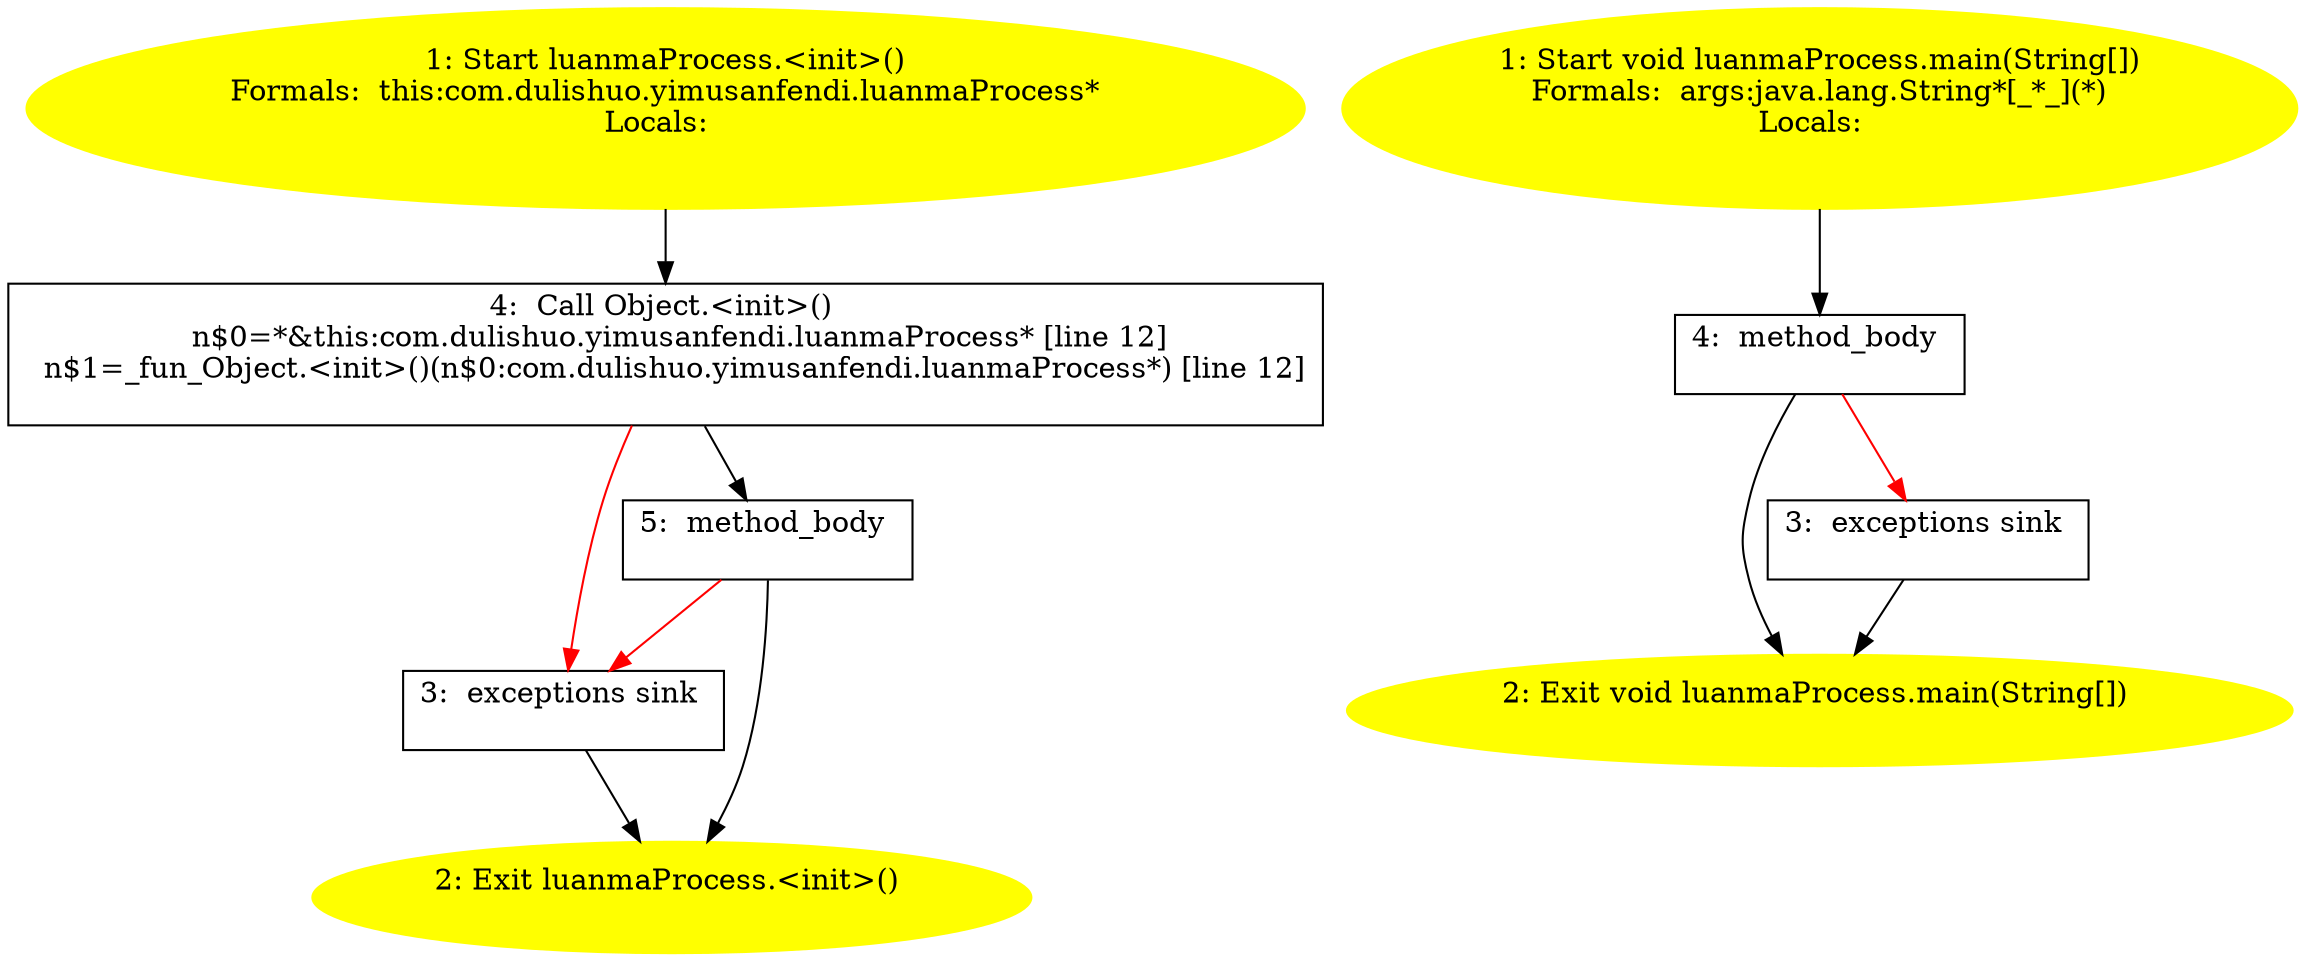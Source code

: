 /* @generated */
digraph cfg {
"com.dulishuo.yimusanfendi.luanmaProcess.<init>().367f091295b2a20ee4be6d122d798bc9_1" [label="1: Start luanmaProcess.<init>()\nFormals:  this:com.dulishuo.yimusanfendi.luanmaProcess*\nLocals:  \n  " color=yellow style=filled]
	

	 "com.dulishuo.yimusanfendi.luanmaProcess.<init>().367f091295b2a20ee4be6d122d798bc9_1" -> "com.dulishuo.yimusanfendi.luanmaProcess.<init>().367f091295b2a20ee4be6d122d798bc9_4" ;
"com.dulishuo.yimusanfendi.luanmaProcess.<init>().367f091295b2a20ee4be6d122d798bc9_2" [label="2: Exit luanmaProcess.<init>() \n  " color=yellow style=filled]
	

"com.dulishuo.yimusanfendi.luanmaProcess.<init>().367f091295b2a20ee4be6d122d798bc9_3" [label="3:  exceptions sink \n  " shape="box"]
	

	 "com.dulishuo.yimusanfendi.luanmaProcess.<init>().367f091295b2a20ee4be6d122d798bc9_3" -> "com.dulishuo.yimusanfendi.luanmaProcess.<init>().367f091295b2a20ee4be6d122d798bc9_2" ;
"com.dulishuo.yimusanfendi.luanmaProcess.<init>().367f091295b2a20ee4be6d122d798bc9_4" [label="4:  Call Object.<init>() \n   n$0=*&this:com.dulishuo.yimusanfendi.luanmaProcess* [line 12]\n  n$1=_fun_Object.<init>()(n$0:com.dulishuo.yimusanfendi.luanmaProcess*) [line 12]\n " shape="box"]
	

	 "com.dulishuo.yimusanfendi.luanmaProcess.<init>().367f091295b2a20ee4be6d122d798bc9_4" -> "com.dulishuo.yimusanfendi.luanmaProcess.<init>().367f091295b2a20ee4be6d122d798bc9_5" ;
	 "com.dulishuo.yimusanfendi.luanmaProcess.<init>().367f091295b2a20ee4be6d122d798bc9_4" -> "com.dulishuo.yimusanfendi.luanmaProcess.<init>().367f091295b2a20ee4be6d122d798bc9_3" [color="red" ];
"com.dulishuo.yimusanfendi.luanmaProcess.<init>().367f091295b2a20ee4be6d122d798bc9_5" [label="5:  method_body \n  " shape="box"]
	

	 "com.dulishuo.yimusanfendi.luanmaProcess.<init>().367f091295b2a20ee4be6d122d798bc9_5" -> "com.dulishuo.yimusanfendi.luanmaProcess.<init>().367f091295b2a20ee4be6d122d798bc9_2" ;
	 "com.dulishuo.yimusanfendi.luanmaProcess.<init>().367f091295b2a20ee4be6d122d798bc9_5" -> "com.dulishuo.yimusanfendi.luanmaProcess.<init>().367f091295b2a20ee4be6d122d798bc9_3" [color="red" ];
"com.dulishuo.yimusanfendi.luanmaProcess.main(java.lang.String[]):void.7e3522bd5d94fcc370df7799de1369eb_1" [label="1: Start void luanmaProcess.main(String[])\nFormals:  args:java.lang.String*[_*_](*)\nLocals:  \n  " color=yellow style=filled]
	

	 "com.dulishuo.yimusanfendi.luanmaProcess.main(java.lang.String[]):void.7e3522bd5d94fcc370df7799de1369eb_1" -> "com.dulishuo.yimusanfendi.luanmaProcess.main(java.lang.String[]):void.7e3522bd5d94fcc370df7799de1369eb_4" ;
"com.dulishuo.yimusanfendi.luanmaProcess.main(java.lang.String[]):void.7e3522bd5d94fcc370df7799de1369eb_2" [label="2: Exit void luanmaProcess.main(String[]) \n  " color=yellow style=filled]
	

"com.dulishuo.yimusanfendi.luanmaProcess.main(java.lang.String[]):void.7e3522bd5d94fcc370df7799de1369eb_3" [label="3:  exceptions sink \n  " shape="box"]
	

	 "com.dulishuo.yimusanfendi.luanmaProcess.main(java.lang.String[]):void.7e3522bd5d94fcc370df7799de1369eb_3" -> "com.dulishuo.yimusanfendi.luanmaProcess.main(java.lang.String[]):void.7e3522bd5d94fcc370df7799de1369eb_2" ;
"com.dulishuo.yimusanfendi.luanmaProcess.main(java.lang.String[]):void.7e3522bd5d94fcc370df7799de1369eb_4" [label="4:  method_body \n  " shape="box"]
	

	 "com.dulishuo.yimusanfendi.luanmaProcess.main(java.lang.String[]):void.7e3522bd5d94fcc370df7799de1369eb_4" -> "com.dulishuo.yimusanfendi.luanmaProcess.main(java.lang.String[]):void.7e3522bd5d94fcc370df7799de1369eb_2" ;
	 "com.dulishuo.yimusanfendi.luanmaProcess.main(java.lang.String[]):void.7e3522bd5d94fcc370df7799de1369eb_4" -> "com.dulishuo.yimusanfendi.luanmaProcess.main(java.lang.String[]):void.7e3522bd5d94fcc370df7799de1369eb_3" [color="red" ];
}
